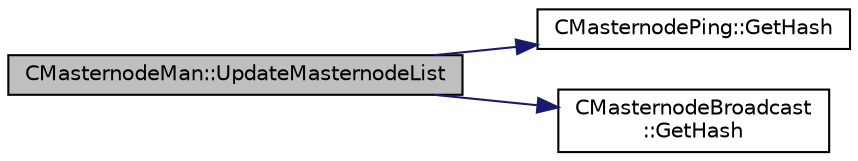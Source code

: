 digraph "CMasternodeMan::UpdateMasternodeList"
{
  edge [fontname="Helvetica",fontsize="10",labelfontname="Helvetica",labelfontsize="10"];
  node [fontname="Helvetica",fontsize="10",shape=record];
  rankdir="LR";
  Node392 [label="CMasternodeMan::UpdateMasternodeList",height=0.2,width=0.4,color="black", fillcolor="grey75", style="filled", fontcolor="black"];
  Node392 -> Node393 [color="midnightblue",fontsize="10",style="solid",fontname="Helvetica"];
  Node393 [label="CMasternodePing::GetHash",height=0.2,width=0.4,color="black", fillcolor="white", style="filled",URL="$class_c_masternode_ping.html#a3aff56c6fc3ff76363d4e527db6a812e"];
  Node392 -> Node394 [color="midnightblue",fontsize="10",style="solid",fontname="Helvetica"];
  Node394 [label="CMasternodeBroadcast\l::GetHash",height=0.2,width=0.4,color="black", fillcolor="white", style="filled",URL="$class_c_masternode_broadcast.html#a0ada325e5672c4cd178cf02cdc0a7bd5"];
}
